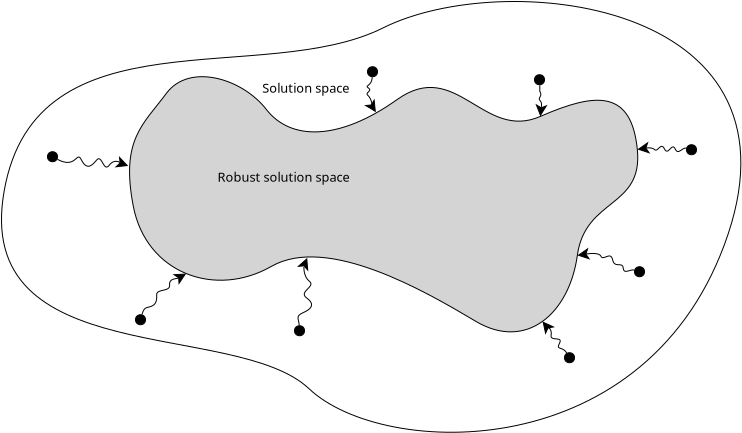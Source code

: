 <?xml version="1.0" encoding="UTF-8"?>
<dia:diagram xmlns:dia="http://www.lysator.liu.se/~alla/dia/">
  <dia:layer name="Baggrund" visible="true">
    <dia:object type="Standard - Beziergon" version="0" id="O0">
      <dia:attribute name="obj_pos">
        <dia:point val="39.45,14.8"/>
      </dia:attribute>
      <dia:attribute name="obj_bb">
        <dia:rectangle val="3.091,3.158;40.108,24.746"/>
      </dia:attribute>
      <dia:attribute name="bez_points">
        <dia:point val="39.45,14.8"/>
        <dia:point val="35.55,26.5"/>
        <dia:point val="22.2,26.05"/>
        <dia:point val="18.5,22.55"/>
        <dia:point val="14.8,19.05"/>
        <dia:point val="1.65,21.7"/>
        <dia:point val="3.25,12.65"/>
        <dia:point val="4.85,3.6"/>
        <dia:point val="16.2,7.5"/>
        <dia:point val="22.2,4.5"/>
        <dia:point val="28.2,1.5"/>
        <dia:point val="43.35,3.1"/>
      </dia:attribute>
      <dia:attribute name="corner_types">
        <dia:enum val="40653240"/>
        <dia:enum val="0"/>
        <dia:enum val="0"/>
        <dia:enum val="0"/>
        <dia:enum val="0"/>
      </dia:attribute>
      <dia:attribute name="line_width">
        <dia:real val="0.05"/>
      </dia:attribute>
      <dia:attribute name="show_background">
        <dia:boolean val="false"/>
      </dia:attribute>
    </dia:object>
    <dia:object type="Standard - Beziergon" version="0" id="O1">
      <dia:attribute name="obj_pos">
        <dia:point val="9.707,13.428"/>
      </dia:attribute>
      <dia:attribute name="obj_bb">
        <dia:rectangle val="9.494,6.917;34.954,19.726"/>
      </dia:attribute>
      <dia:attribute name="bez_points">
        <dia:point val="9.707,13.428"/>
        <dia:point val="9.057,10.079"/>
        <dia:point val="10.207,9.329"/>
        <dia:point val="11.357,7.779"/>
        <dia:point val="12.507,6.229"/>
        <dia:point val="15.157,7.029"/>
        <dia:point val="16.357,8.579"/>
        <dia:point val="17.557,10.129"/>
        <dia:point val="19.957,10.178"/>
        <dia:point val="22.907,8.079"/>
        <dia:point val="25.857,5.979"/>
        <dia:point val="27.207,10.178"/>
        <dia:point val="30.057,8.929"/>
        <dia:point val="32.907,7.679"/>
        <dia:point val="34.607,7.629"/>
        <dia:point val="34.907,10.579"/>
        <dia:point val="35.207,13.528"/>
        <dia:point val="32.307,12.979"/>
        <dia:point val="31.907,15.879"/>
        <dia:point val="31.507,18.779"/>
        <dia:point val="29.357,20.678"/>
        <dia:point val="26.825,19.171"/>
        <dia:point val="24.292,17.664"/>
        <dia:point val="19.407,14.829"/>
        <dia:point val="16.607,16.428"/>
        <dia:point val="13.807,18.029"/>
        <dia:point val="10.357,16.779"/>
      </dia:attribute>
      <dia:attribute name="corner_types">
        <dia:enum val="40653240"/>
        <dia:enum val="0"/>
        <dia:enum val="0"/>
        <dia:enum val="0"/>
        <dia:enum val="0"/>
        <dia:enum val="0"/>
        <dia:enum val="0"/>
        <dia:enum val="0"/>
        <dia:enum val="0"/>
        <dia:enum val="0"/>
      </dia:attribute>
      <dia:attribute name="line_width">
        <dia:real val="0.05"/>
      </dia:attribute>
      <dia:attribute name="inner_color">
        <dia:color val="#d4d4d4"/>
      </dia:attribute>
      <dia:attribute name="show_background">
        <dia:boolean val="true"/>
      </dia:attribute>
    </dia:object>
    <dia:object type="Standard - Ellipse" version="0" id="O2">
      <dia:attribute name="obj_pos">
        <dia:point val="5.416,10.694"/>
      </dia:attribute>
      <dia:attribute name="obj_bb">
        <dia:rectangle val="5.391,10.669;5.941,11.219"/>
      </dia:attribute>
      <dia:attribute name="elem_corner">
        <dia:point val="5.416,10.694"/>
      </dia:attribute>
      <dia:attribute name="elem_width">
        <dia:real val="0.5"/>
      </dia:attribute>
      <dia:attribute name="elem_height">
        <dia:real val="0.5"/>
      </dia:attribute>
      <dia:attribute name="border_width">
        <dia:real val="0.05"/>
      </dia:attribute>
      <dia:attribute name="inner_color">
        <dia:color val="#000000"/>
      </dia:attribute>
    </dia:object>
    <dia:object type="Standard - Ellipse" version="0" id="O3">
      <dia:attribute name="obj_pos">
        <dia:point val="21.416,6.444"/>
      </dia:attribute>
      <dia:attribute name="obj_bb">
        <dia:rectangle val="21.391,6.419;21.941,6.969"/>
      </dia:attribute>
      <dia:attribute name="elem_corner">
        <dia:point val="21.416,6.444"/>
      </dia:attribute>
      <dia:attribute name="elem_width">
        <dia:real val="0.5"/>
      </dia:attribute>
      <dia:attribute name="elem_height">
        <dia:real val="0.5"/>
      </dia:attribute>
      <dia:attribute name="border_width">
        <dia:real val="0.05"/>
      </dia:attribute>
      <dia:attribute name="inner_color">
        <dia:color val="#000000"/>
      </dia:attribute>
    </dia:object>
    <dia:object type="Standard - Ellipse" version="0" id="O4">
      <dia:attribute name="obj_pos">
        <dia:point val="29.766,6.844"/>
      </dia:attribute>
      <dia:attribute name="obj_bb">
        <dia:rectangle val="29.741,6.819;30.291,7.369"/>
      </dia:attribute>
      <dia:attribute name="elem_corner">
        <dia:point val="29.766,6.844"/>
      </dia:attribute>
      <dia:attribute name="elem_width">
        <dia:real val="0.5"/>
      </dia:attribute>
      <dia:attribute name="elem_height">
        <dia:real val="0.5"/>
      </dia:attribute>
      <dia:attribute name="border_width">
        <dia:real val="0.05"/>
      </dia:attribute>
      <dia:attribute name="inner_color">
        <dia:color val="#000000"/>
      </dia:attribute>
    </dia:object>
    <dia:object type="Standard - Ellipse" version="0" id="O5">
      <dia:attribute name="obj_pos">
        <dia:point val="34.766,16.444"/>
      </dia:attribute>
      <dia:attribute name="obj_bb">
        <dia:rectangle val="34.741,16.419;35.291,16.969"/>
      </dia:attribute>
      <dia:attribute name="elem_corner">
        <dia:point val="34.766,16.444"/>
      </dia:attribute>
      <dia:attribute name="elem_width">
        <dia:real val="0.5"/>
      </dia:attribute>
      <dia:attribute name="elem_height">
        <dia:real val="0.5"/>
      </dia:attribute>
      <dia:attribute name="border_width">
        <dia:real val="0.05"/>
      </dia:attribute>
      <dia:attribute name="inner_color">
        <dia:color val="#000000"/>
      </dia:attribute>
    </dia:object>
    <dia:object type="Standard - Ellipse" version="0" id="O6">
      <dia:attribute name="obj_pos">
        <dia:point val="17.766,19.394"/>
      </dia:attribute>
      <dia:attribute name="obj_bb">
        <dia:rectangle val="17.741,19.369;18.291,19.919"/>
      </dia:attribute>
      <dia:attribute name="elem_corner">
        <dia:point val="17.766,19.394"/>
      </dia:attribute>
      <dia:attribute name="elem_width">
        <dia:real val="0.5"/>
      </dia:attribute>
      <dia:attribute name="elem_height">
        <dia:real val="0.5"/>
      </dia:attribute>
      <dia:attribute name="border_width">
        <dia:real val="0.05"/>
      </dia:attribute>
      <dia:attribute name="inner_color">
        <dia:color val="#000000"/>
      </dia:attribute>
    </dia:object>
    <dia:object type="Standard - Ellipse" version="0" id="O7">
      <dia:attribute name="obj_pos">
        <dia:point val="31.266,20.744"/>
      </dia:attribute>
      <dia:attribute name="obj_bb">
        <dia:rectangle val="31.241,20.719;31.791,21.269"/>
      </dia:attribute>
      <dia:attribute name="elem_corner">
        <dia:point val="31.266,20.744"/>
      </dia:attribute>
      <dia:attribute name="elem_width">
        <dia:real val="0.5"/>
      </dia:attribute>
      <dia:attribute name="elem_height">
        <dia:real val="0.5"/>
      </dia:attribute>
      <dia:attribute name="border_width">
        <dia:real val="0.05"/>
      </dia:attribute>
      <dia:attribute name="inner_color">
        <dia:color val="#000000"/>
      </dia:attribute>
    </dia:object>
    <dia:object type="Standard - Ellipse" version="0" id="O8">
      <dia:attribute name="obj_pos">
        <dia:point val="9.816,18.844"/>
      </dia:attribute>
      <dia:attribute name="obj_bb">
        <dia:rectangle val="9.791,18.819;10.341,19.369"/>
      </dia:attribute>
      <dia:attribute name="elem_corner">
        <dia:point val="9.816,18.844"/>
      </dia:attribute>
      <dia:attribute name="elem_width">
        <dia:real val="0.5"/>
      </dia:attribute>
      <dia:attribute name="elem_height">
        <dia:real val="0.5"/>
      </dia:attribute>
      <dia:attribute name="border_width">
        <dia:real val="0.05"/>
      </dia:attribute>
      <dia:attribute name="inner_color">
        <dia:color val="#000000"/>
      </dia:attribute>
    </dia:object>
    <dia:object type="Standard - Ellipse" version="0" id="O9">
      <dia:attribute name="obj_pos">
        <dia:point val="37.366,10.344"/>
      </dia:attribute>
      <dia:attribute name="obj_bb">
        <dia:rectangle val="37.341,10.319;37.891,10.869"/>
      </dia:attribute>
      <dia:attribute name="elem_corner">
        <dia:point val="37.366,10.344"/>
      </dia:attribute>
      <dia:attribute name="elem_width">
        <dia:real val="0.5"/>
      </dia:attribute>
      <dia:attribute name="elem_height">
        <dia:real val="0.5"/>
      </dia:attribute>
      <dia:attribute name="border_width">
        <dia:real val="0.05"/>
      </dia:attribute>
      <dia:attribute name="inner_color">
        <dia:color val="#000000"/>
      </dia:attribute>
    </dia:object>
    <dia:object type="Standard - Text" version="1" id="O10">
      <dia:attribute name="obj_pos">
        <dia:point val="16.15,7.75"/>
      </dia:attribute>
      <dia:attribute name="obj_bb">
        <dia:rectangle val="16.15,7.05;20.95,8"/>
      </dia:attribute>
      <dia:attribute name="text">
        <dia:composite type="text">
          <dia:attribute name="string">
            <dia:string>#Solution space#</dia:string>
          </dia:attribute>
          <dia:attribute name="font">
            <dia:font family="sans" style="0" name="Helvetica"/>
          </dia:attribute>
          <dia:attribute name="height">
            <dia:real val="0.8"/>
          </dia:attribute>
          <dia:attribute name="pos">
            <dia:point val="16.15,7.75"/>
          </dia:attribute>
          <dia:attribute name="color">
            <dia:color val="#000000"/>
          </dia:attribute>
          <dia:attribute name="alignment">
            <dia:enum val="0"/>
          </dia:attribute>
        </dia:composite>
      </dia:attribute>
      <dia:attribute name="valign">
        <dia:enum val="3"/>
      </dia:attribute>
    </dia:object>
    <dia:object type="Standard - Text" version="1" id="O11">
      <dia:attribute name="obj_pos">
        <dia:point val="13.916,12.194"/>
      </dia:attribute>
      <dia:attribute name="obj_bb">
        <dia:rectangle val="13.916,11.494;21.166,12.444"/>
      </dia:attribute>
      <dia:attribute name="text">
        <dia:composite type="text">
          <dia:attribute name="string">
            <dia:string>#Robust solution space#</dia:string>
          </dia:attribute>
          <dia:attribute name="font">
            <dia:font family="sans" style="0" name="Helvetica"/>
          </dia:attribute>
          <dia:attribute name="height">
            <dia:real val="0.8"/>
          </dia:attribute>
          <dia:attribute name="pos">
            <dia:point val="13.916,12.194"/>
          </dia:attribute>
          <dia:attribute name="color">
            <dia:color val="#000000"/>
          </dia:attribute>
          <dia:attribute name="alignment">
            <dia:enum val="0"/>
          </dia:attribute>
        </dia:composite>
      </dia:attribute>
      <dia:attribute name="valign">
        <dia:enum val="3"/>
      </dia:attribute>
    </dia:object>
    <dia:object type="Standard - BezierLine" version="0" id="O12">
      <dia:attribute name="obj_pos">
        <dia:point val="5.666,10.944"/>
      </dia:attribute>
      <dia:attribute name="obj_bb">
        <dia:rectangle val="5.874,10.927;9.649,11.882"/>
      </dia:attribute>
      <dia:attribute name="bez_points">
        <dia:point val="5.666,10.944"/>
        <dia:point val="6.628,11.458"/>
        <dia:point val="6.863,10.618"/>
        <dia:point val="7.106,11.095"/>
        <dia:point val="7.349,11.572"/>
        <dia:point val="7.583,11.475"/>
        <dia:point val="7.861,11.122"/>
        <dia:point val="8.14,10.768"/>
        <dia:point val="8.211,11.758"/>
        <dia:point val="8.502,11.369"/>
        <dia:point val="8.794,10.98"/>
        <dia:point val="9.165,11.299"/>
        <dia:point val="9.452,11.405"/>
      </dia:attribute>
      <dia:attribute name="corner_types">
        <dia:enum val="0"/>
        <dia:enum val="0"/>
        <dia:enum val="0"/>
        <dia:enum val="0"/>
        <dia:enum val="0"/>
      </dia:attribute>
      <dia:attribute name="line_width">
        <dia:real val="0.05"/>
      </dia:attribute>
      <dia:attribute name="end_arrow">
        <dia:enum val="22"/>
      </dia:attribute>
      <dia:attribute name="end_arrow_length">
        <dia:real val="0.5"/>
      </dia:attribute>
      <dia:attribute name="end_arrow_width">
        <dia:real val="0.5"/>
      </dia:attribute>
      <dia:connections>
        <dia:connection handle="0" to="O2" connection="8"/>
      </dia:connections>
    </dia:object>
    <dia:object type="Standard - BezierLine" version="0" id="O13">
      <dia:attribute name="obj_pos">
        <dia:point val="10.066,19.094"/>
      </dia:attribute>
      <dia:attribute name="obj_bb">
        <dia:rectangle val="10.109,16.338;12.62,18.861"/>
      </dia:attribute>
      <dia:attribute name="bez_points">
        <dia:point val="10.066,19.094"/>
        <dia:point val="10.181,18.689"/>
        <dia:point val="10.377,18.512"/>
        <dia:point val="10.602,18.424"/>
        <dia:point val="10.826,18.335"/>
        <dia:point val="10.892,18.167"/>
        <dia:point val="10.874,17.849"/>
        <dia:point val="10.857,17.531"/>
        <dia:point val="11.552,17.716"/>
        <dia:point val="11.521,17.363"/>
        <dia:point val="11.49,17.009"/>
        <dia:point val="11.848,17.071"/>
        <dia:point val="12.351,16.785"/>
      </dia:attribute>
      <dia:attribute name="corner_types">
        <dia:enum val="0"/>
        <dia:enum val="0"/>
        <dia:enum val="0"/>
        <dia:enum val="0"/>
        <dia:enum val="0"/>
      </dia:attribute>
      <dia:attribute name="line_width">
        <dia:real val="0.05"/>
      </dia:attribute>
      <dia:attribute name="end_arrow">
        <dia:enum val="22"/>
      </dia:attribute>
      <dia:attribute name="end_arrow_length">
        <dia:real val="0.5"/>
      </dia:attribute>
      <dia:attribute name="end_arrow_width">
        <dia:real val="0.5"/>
      </dia:attribute>
      <dia:connections>
        <dia:connection handle="0" to="O8" connection="8"/>
        <dia:connection handle="12" to="O1" connection="17"/>
      </dia:connections>
    </dia:object>
    <dia:object type="Standard - BezierLine" version="0" id="O14">
      <dia:attribute name="obj_pos">
        <dia:point val="18.016,19.644"/>
      </dia:attribute>
      <dia:attribute name="obj_bb">
        <dia:rectangle val="17.917,15.791;18.873,19.395"/>
      </dia:attribute>
      <dia:attribute name="bez_points">
        <dia:point val="18.016,19.644"/>
        <dia:point val="18.0,19.338"/>
        <dia:point val="17.797,18.914"/>
        <dia:point val="18.186,18.746"/>
        <dia:point val="18.575,18.578"/>
        <dia:point val="18.831,18.34"/>
        <dia:point val="18.38,18.012"/>
        <dia:point val="17.93,17.685"/>
        <dia:point val="18.849,17.447"/>
        <dia:point val="18.513,17.173"/>
        <dia:point val="18.177,16.899"/>
        <dia:point val="18.241,16.398"/>
        <dia:point val="18.4,16"/>
      </dia:attribute>
      <dia:attribute name="corner_types">
        <dia:enum val="0"/>
        <dia:enum val="0"/>
        <dia:enum val="0"/>
        <dia:enum val="0"/>
        <dia:enum val="0"/>
      </dia:attribute>
      <dia:attribute name="line_width">
        <dia:real val="0.05"/>
      </dia:attribute>
      <dia:attribute name="end_arrow">
        <dia:enum val="22"/>
      </dia:attribute>
      <dia:attribute name="end_arrow_length">
        <dia:real val="0.5"/>
      </dia:attribute>
      <dia:attribute name="end_arrow_width">
        <dia:real val="0.5"/>
      </dia:attribute>
      <dia:connections>
        <dia:connection handle="0" to="O6" connection="8"/>
      </dia:connections>
    </dia:object>
    <dia:object type="Standard - BezierLine" version="0" id="O15">
      <dia:attribute name="obj_pos">
        <dia:point val="31.516,20.994"/>
      </dia:attribute>
      <dia:attribute name="obj_bb">
        <dia:rectangle val="29.76,18.845;31.411,20.796"/>
      </dia:attribute>
      <dia:attribute name="bez_points">
        <dia:point val="31.516,20.994"/>
        <dia:point val="31.296,20.625"/>
        <dia:point val="30.823,20.643"/>
        <dia:point val="31.017,20.267"/>
        <dia:point val="31.212,19.892"/>
        <dia:point val="30.527,20.206"/>
        <dia:point val="30.597,19.861"/>
        <dia:point val="30.668,19.516"/>
        <dia:point val="30.31,19.357"/>
        <dia:point val="30.166,19.178"/>
      </dia:attribute>
      <dia:attribute name="corner_types">
        <dia:enum val="0"/>
        <dia:enum val="0"/>
        <dia:enum val="0"/>
        <dia:enum val="0"/>
      </dia:attribute>
      <dia:attribute name="line_width">
        <dia:real val="0.05"/>
      </dia:attribute>
      <dia:attribute name="end_arrow">
        <dia:enum val="22"/>
      </dia:attribute>
      <dia:attribute name="end_arrow_length">
        <dia:real val="0.5"/>
      </dia:attribute>
      <dia:attribute name="end_arrow_width">
        <dia:real val="0.5"/>
      </dia:attribute>
      <dia:connections>
        <dia:connection handle="0" to="O7" connection="8"/>
        <dia:connection handle="9" to="O1" connection="13"/>
      </dia:connections>
    </dia:object>
    <dia:object type="Standard - BezierLine" version="0" id="O16">
      <dia:attribute name="obj_pos">
        <dia:point val="35.016,16.694"/>
      </dia:attribute>
      <dia:attribute name="obj_bb">
        <dia:rectangle val="31.81,15.38;34.784,16.703"/>
      </dia:attribute>
      <dia:attribute name="bez_points">
        <dia:point val="35.016,16.694"/>
        <dia:point val="34.802,16.629"/>
        <dia:point val="34.239,16.854"/>
        <dia:point val="34.202,16.511"/>
        <dia:point val="34.164,16.167"/>
        <dia:point val="33.771,16.548"/>
        <dia:point val="33.671,16.097"/>
        <dia:point val="33.571,15.645"/>
        <dia:point val="33.202,16.169"/>
        <dia:point val="33.089,15.922"/>
        <dia:point val="32.977,15.675"/>
        <dia:point val="32.252,15.828"/>
        <dia:point val="31.907,15.879"/>
      </dia:attribute>
      <dia:attribute name="corner_types">
        <dia:enum val="0"/>
        <dia:enum val="0"/>
        <dia:enum val="0"/>
        <dia:enum val="0"/>
        <dia:enum val="0"/>
      </dia:attribute>
      <dia:attribute name="line_width">
        <dia:real val="0.05"/>
      </dia:attribute>
      <dia:attribute name="end_arrow">
        <dia:enum val="22"/>
      </dia:attribute>
      <dia:attribute name="end_arrow_length">
        <dia:real val="0.5"/>
      </dia:attribute>
      <dia:attribute name="end_arrow_width">
        <dia:real val="0.5"/>
      </dia:attribute>
      <dia:connections>
        <dia:connection handle="0" to="O5" connection="8"/>
        <dia:connection handle="12" to="O1" connection="12"/>
      </dia:connections>
    </dia:object>
    <dia:object type="Standard - BezierLine" version="0" id="O17">
      <dia:attribute name="obj_pos">
        <dia:point val="37.616,10.594"/>
      </dia:attribute>
      <dia:attribute name="obj_bb">
        <dia:rectangle val="34.81,10.08;37.393,11.077"/>
      </dia:attribute>
      <dia:attribute name="bez_points">
        <dia:point val="37.616,10.594"/>
        <dia:point val="37.402,10.529"/>
        <dia:point val="36.966,10.9"/>
        <dia:point val="36.797,10.55"/>
        <dia:point val="36.628,10.2"/>
        <dia:point val="36.453,10.931"/>
        <dia:point val="36.266,10.556"/>
        <dia:point val="36.078,10.181"/>
        <dia:point val="35.935,10.738"/>
        <dia:point val="35.772,10.588"/>
        <dia:point val="35.61,10.438"/>
        <dia:point val="35.252,10.528"/>
        <dia:point val="34.907,10.579"/>
      </dia:attribute>
      <dia:attribute name="corner_types">
        <dia:enum val="0"/>
        <dia:enum val="0"/>
        <dia:enum val="0"/>
        <dia:enum val="0"/>
        <dia:enum val="0"/>
      </dia:attribute>
      <dia:attribute name="line_width">
        <dia:real val="0.05"/>
      </dia:attribute>
      <dia:attribute name="end_arrow">
        <dia:enum val="22"/>
      </dia:attribute>
      <dia:attribute name="end_arrow_length">
        <dia:real val="0.5"/>
      </dia:attribute>
      <dia:attribute name="end_arrow_width">
        <dia:real val="0.5"/>
      </dia:attribute>
      <dia:connections>
        <dia:connection handle="0" to="O9" connection="8"/>
        <dia:connection handle="12" to="O1" connection="10"/>
      </dia:connections>
    </dia:object>
    <dia:object type="Standard - BezierLine" version="0" id="O18">
      <dia:attribute name="obj_pos">
        <dia:point val="30.016,7.094"/>
      </dia:attribute>
      <dia:attribute name="obj_bb">
        <dia:rectangle val="29.557,7.342;30.558,9.0"/>
      </dia:attribute>
      <dia:attribute name="bez_points">
        <dia:point val="30.016,7.094"/>
        <dia:point val="30.036,7.481"/>
        <dia:point val="29.987,7.569"/>
        <dia:point val="30.067,7.746"/>
        <dia:point val="30.146,7.923"/>
        <dia:point val="29.916,8.016"/>
        <dia:point val="30.042,8.135"/>
        <dia:point val="30.168,8.254"/>
        <dia:point val="30.098,8.497"/>
        <dia:point val="30.057,8.929"/>
      </dia:attribute>
      <dia:attribute name="corner_types">
        <dia:enum val="0"/>
        <dia:enum val="0"/>
        <dia:enum val="0"/>
        <dia:enum val="0"/>
      </dia:attribute>
      <dia:attribute name="line_width">
        <dia:real val="0.05"/>
      </dia:attribute>
      <dia:attribute name="end_arrow">
        <dia:enum val="22"/>
      </dia:attribute>
      <dia:attribute name="end_arrow_length">
        <dia:real val="0.5"/>
      </dia:attribute>
      <dia:attribute name="end_arrow_width">
        <dia:real val="0.5"/>
      </dia:attribute>
      <dia:connections>
        <dia:connection handle="0" to="O4" connection="8"/>
        <dia:connection handle="9" to="O1" connection="8"/>
      </dia:connections>
    </dia:object>
    <dia:object type="Standard - BezierLine" version="0" id="O19">
      <dia:attribute name="obj_pos">
        <dia:point val="21.666,6.694"/>
      </dia:attribute>
      <dia:attribute name="obj_bb">
        <dia:rectangle val="21.369,6.939;22.27,9.01"/>
      </dia:attribute>
      <dia:attribute name="bez_points">
        <dia:point val="21.666,6.694"/>
        <dia:point val="21.64,7.179"/>
        <dia:point val="21.246,7.36"/>
        <dia:point val="21.465,7.51"/>
        <dia:point val="21.684,7.66"/>
        <dia:point val="21.259,7.729"/>
        <dia:point val="21.44,7.881"/>
        <dia:point val="21.622,8.033"/>
        <dia:point val="21.692,8.495"/>
        <dia:point val="21.835,8.72"/>
      </dia:attribute>
      <dia:attribute name="corner_types">
        <dia:enum val="0"/>
        <dia:enum val="0"/>
        <dia:enum val="0"/>
        <dia:enum val="0"/>
      </dia:attribute>
      <dia:attribute name="line_width">
        <dia:real val="0.05"/>
      </dia:attribute>
      <dia:attribute name="end_arrow">
        <dia:enum val="22"/>
      </dia:attribute>
      <dia:attribute name="end_arrow_length">
        <dia:real val="0.5"/>
      </dia:attribute>
      <dia:attribute name="end_arrow_width">
        <dia:real val="0.5"/>
      </dia:attribute>
      <dia:connections>
        <dia:connection handle="0" to="O3" connection="8"/>
      </dia:connections>
    </dia:object>
  </dia:layer>
</dia:diagram>
